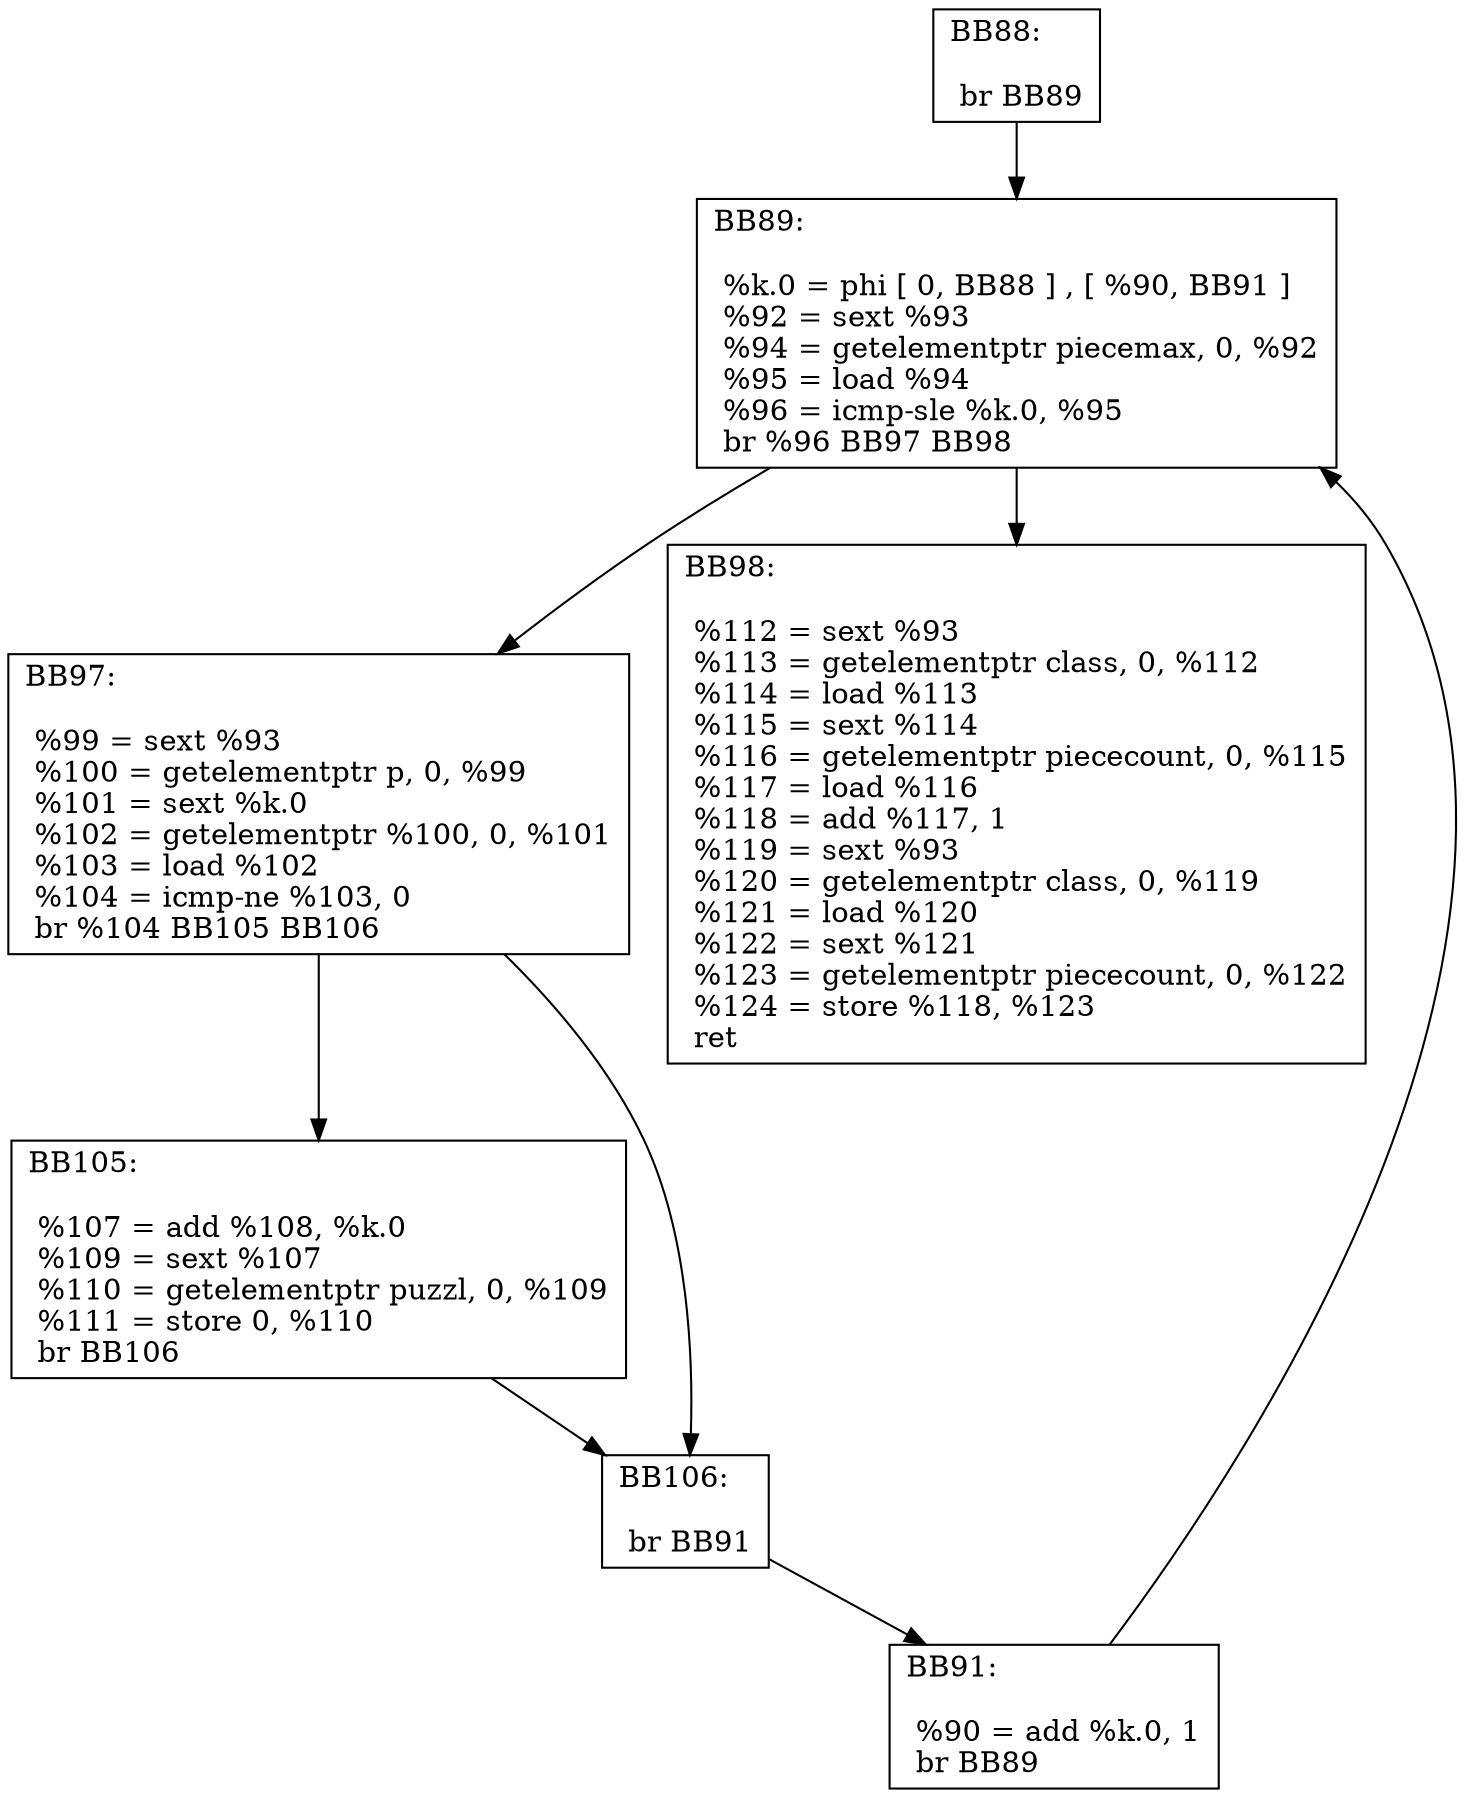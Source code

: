 digraph "CFG for 'Remove' function" {
BB88 [shape=record,
    label="{BB88:\l\l
             br BB89\l
             }"];
BB88 -> BB89
BB89 [shape=record,
    label="{BB89:\l\l
             %k.0 = phi [ 0, BB88 ] , [ %90, BB91 ] \l
             %92 = sext %93\l
             %94 = getelementptr piecemax, 0, %92\l
             %95 = load %94\l
             %96 = icmp-sle %k.0, %95\l
             br %96 BB97 BB98\l
             }"];
BB89 -> BB97
BB89 -> BB98
BB97 [shape=record,
    label="{BB97:\l\l
             %99 = sext %93\l
             %100 = getelementptr p, 0, %99\l
             %101 = sext %k.0\l
             %102 = getelementptr %100, 0, %101\l
             %103 = load %102\l
             %104 = icmp-ne %103, 0\l
             br %104 BB105 BB106\l
             }"];
BB97 -> BB105
BB97 -> BB106
BB105 [shape=record,
    label="{BB105:\l\l
             %107 = add %108, %k.0\l
             %109 = sext %107\l
             %110 = getelementptr puzzl, 0, %109\l
             %111 = store 0, %110\l
             br BB106\l
             }"];
BB105 -> BB106
BB106 [shape=record,
    label="{BB106:\l\l
             br BB91\l
             }"];
BB106 -> BB91
BB91 [shape=record,
    label="{BB91:\l\l
             %90 = add %k.0, 1\l
             br BB89\l
             }"];
BB91 -> BB89
BB98 [shape=record,
    label="{BB98:\l\l
             %112 = sext %93\l
             %113 = getelementptr class, 0, %112\l
             %114 = load %113\l
             %115 = sext %114\l
             %116 = getelementptr piececount, 0, %115\l
             %117 = load %116\l
             %118 = add %117, 1\l
             %119 = sext %93\l
             %120 = getelementptr class, 0, %119\l
             %121 = load %120\l
             %122 = sext %121\l
             %123 = getelementptr piececount, 0, %122\l
             %124 = store %118, %123\l
             ret\l
             }"];
}